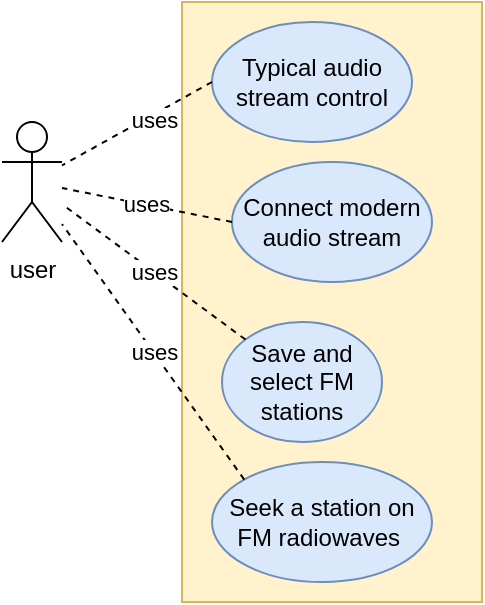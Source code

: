 <mxfile version="19.0.3" type="device"><diagram id="jD4QqICSIIx977TNI6M5" name="Page-1"><mxGraphModel dx="319" dy="624" grid="1" gridSize="10" guides="1" tooltips="1" connect="1" arrows="1" fold="1" page="1" pageScale="1" pageWidth="850" pageHeight="1100" math="0" shadow="0"><root><mxCell id="0"/><mxCell id="1" parent="0"/><mxCell id="3epkITMIIl1icpP1BQG6-1" value="" style="rounded=0;whiteSpace=wrap;html=1;fillColor=#fff2cc;strokeColor=#d6b656;" parent="1" vertex="1"><mxGeometry x="240" y="160" width="150" height="300" as="geometry"/></mxCell><mxCell id="3epkITMIIl1icpP1BQG6-2" value="user" style="shape=umlActor;verticalLabelPosition=bottom;verticalAlign=top;html=1;outlineConnect=0;" parent="1" vertex="1"><mxGeometry x="150" y="220" width="30" height="60" as="geometry"/></mxCell><mxCell id="3epkITMIIl1icpP1BQG6-3" value="Typical audio stream control" style="ellipse;whiteSpace=wrap;html=1;fillColor=#dae8fc;strokeColor=#6c8ebf;" parent="1" vertex="1"><mxGeometry x="255" y="170" width="100" height="60" as="geometry"/></mxCell><mxCell id="3epkITMIIl1icpP1BQG6-4" value="Save and select FM stations" style="ellipse;whiteSpace=wrap;html=1;fillColor=#dae8fc;strokeColor=#6c8ebf;" parent="1" vertex="1"><mxGeometry x="260" y="320" width="80" height="60" as="geometry"/></mxCell><mxCell id="3epkITMIIl1icpP1BQG6-5" value="Seek a station on FM radiowaves&amp;nbsp;" style="ellipse;whiteSpace=wrap;html=1;fillColor=#dae8fc;strokeColor=#6c8ebf;" parent="1" vertex="1"><mxGeometry x="255" y="390" width="110" height="60" as="geometry"/></mxCell><mxCell id="3epkITMIIl1icpP1BQG6-6" value="Connect modern audio stream" style="ellipse;whiteSpace=wrap;html=1;fillColor=#dae8fc;strokeColor=#6c8ebf;" parent="1" vertex="1"><mxGeometry x="265" y="240" width="100" height="60" as="geometry"/></mxCell><mxCell id="3epkITMIIl1icpP1BQG6-7" value="" style="endArrow=none;dashed=1;html=1;rounded=0;exitX=0;exitY=0.5;exitDx=0;exitDy=0;" parent="1" source="3epkITMIIl1icpP1BQG6-3" target="3epkITMIIl1icpP1BQG6-2" edge="1"><mxGeometry width="50" height="50" relative="1" as="geometry"><mxPoint x="370" y="370" as="sourcePoint"/><mxPoint x="420" y="320" as="targetPoint"/></mxGeometry></mxCell><mxCell id="3epkITMIIl1icpP1BQG6-11" value="uses" style="edgeLabel;html=1;align=center;verticalAlign=middle;resizable=0;points=[];" parent="3epkITMIIl1icpP1BQG6-7" vertex="1" connectable="0"><mxGeometry x="-0.19" y="2" relative="1" as="geometry"><mxPoint as="offset"/></mxGeometry></mxCell><mxCell id="3epkITMIIl1icpP1BQG6-8" value="uses" style="endArrow=none;dashed=1;html=1;rounded=0;exitX=0;exitY=0.5;exitDx=0;exitDy=0;" parent="1" source="3epkITMIIl1icpP1BQG6-6" target="3epkITMIIl1icpP1BQG6-2" edge="1"><mxGeometry width="50" height="50" relative="1" as="geometry"><mxPoint x="265" y="210" as="sourcePoint"/><mxPoint x="160" y="253.75" as="targetPoint"/></mxGeometry></mxCell><mxCell id="3epkITMIIl1icpP1BQG6-9" value="uses" style="endArrow=none;dashed=1;html=1;rounded=0;exitX=0;exitY=0;exitDx=0;exitDy=0;" parent="1" source="3epkITMIIl1icpP1BQG6-4" target="3epkITMIIl1icpP1BQG6-2" edge="1"><mxGeometry width="50" height="50" relative="1" as="geometry"><mxPoint x="275" y="280" as="sourcePoint"/><mxPoint x="160" y="262.308" as="targetPoint"/></mxGeometry></mxCell><mxCell id="3epkITMIIl1icpP1BQG6-10" value="uses" style="endArrow=none;dashed=1;html=1;rounded=0;exitX=0;exitY=0;exitDx=0;exitDy=0;" parent="1" source="3epkITMIIl1icpP1BQG6-5" target="3epkITMIIl1icpP1BQG6-2" edge="1"><mxGeometry width="50" height="50" relative="1" as="geometry"><mxPoint x="281.581" y="338.889" as="sourcePoint"/><mxPoint x="160" y="268.664" as="targetPoint"/></mxGeometry></mxCell></root></mxGraphModel></diagram></mxfile>